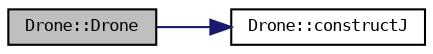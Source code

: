 digraph "Drone::Drone"
{
 // LATEX_PDF_SIZE
  bgcolor="transparent";
  edge [fontname="DejaVuSansMono",fontsize="8",labelfontname="DejaVuSansMono",labelfontsize="8"];
  node [fontname="DejaVuSansMono",fontsize="8",shape=record];
  rankdir="LR";
  Node1 [label="Drone::Drone",height=0.2,width=0.4,color="black", fillcolor="grey75", style="filled", fontcolor="black",tooltip="Construct a new Drone object."];
  Node1 -> Node2 [color="midnightblue",fontsize="8",style="solid",fontname="DejaVuSansMono"];
  Node2 [label="Drone::constructJ",height=0.2,width=0.4,color="black",URL="$classDrone.html#a1f2103ef38b08c79aa88b3e790c16c5d",tooltip=" "];
}
